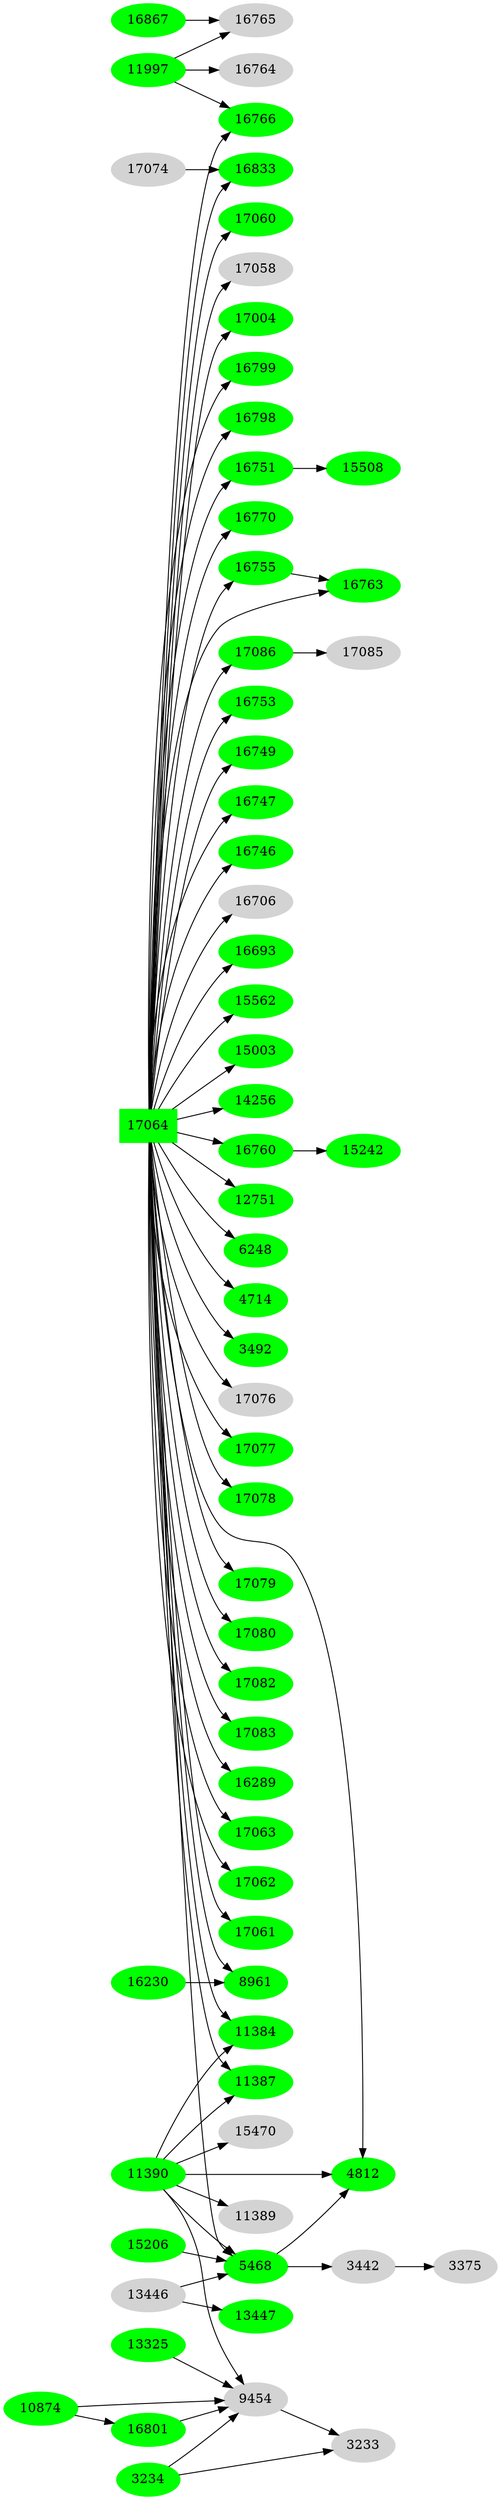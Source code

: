 digraph G {
graph [URL="http://bugs.webkit.org/query.cgi", rankdir=LR]
node [URL="http://bugs.webkit.org/show_bug.cgi?id=\N", style=filled, color=lightgrey]
17064 -> 17063
17064 -> 17062
17064 -> 17061
17064 -> 17060
17064 -> 17058
17064 -> 17004
17064 -> 16833
17064 -> 16799
17064 -> 16798
17064 -> 16770
17064 -> 16766
17064 -> 16763
17064 -> 16760
17064 -> 16755
17064 -> 16753
17064 -> 16751
17064 -> 16749
17064 -> 16747
17064 -> 16746
17064 -> 16706
17064 -> 16693
17064 -> 15562
17064 -> 15003
17064 -> 14256
17064 -> 12751
17064 -> 11387
17064 -> 11384
17064 -> 8961
17064 -> 6248
17064 -> 5468
17064 -> 4812
17064 -> 4714
17064 -> 3492
17064 -> 17076
17064 -> 17077
17064 -> 17078
17064 -> 17079
17064 -> 17080
17064 -> 17082
17064 -> 17083
17064 -> 17086
17064 -> 16289
17074 -> 16833
11997 -> 16766
16755 -> 16763
16760 -> 15242
16751 -> 15508
11390 -> 11387
11390 -> 11384
16230 -> 8961
13446 -> 5468
5468 -> 3442
15206 -> 5468
5468 -> 4812
11390 -> 5468
11390 -> 4812
17086 -> 17085
11997 -> 16765
11997 -> 16764
11390 -> 11389
11390 -> 9454
11390 -> 15470
13446 -> 13447
3442 -> 3375
16867 -> 16765
3234 -> 9454
13325 -> 9454
10874 -> 9454
9454 -> 3233
16801 -> 9454
3234 -> 3233
10874 -> 16801
3233
15206 [color=green]
12751 [color=green]
16760 [color=green]
16746 [color=green]
16693 [color=green]
16799 [color=green]
16798 [color=green]
16766 [color=green]
17074
16747 [color=green]
16755 [color=green]
4714 [color=green]
17080 [color=green]
17004 [color=green]
16751 [color=green]
17063 [color=green]
15003 [color=green]
5468 [color=green]
16867 [color=green]
17060 [color=green]
8961 [color=green]
14256 [color=green]
15508 [color=green]
17061 [color=green]
11997 [color=green]
17083 [color=green]
16230 [color=green]
3442
13325 [color=green]
13446
4812 [color=green]
11384 [color=green]
17078 [color=green]
17085
11390 [color=green]
15470
13447 [color=green]
10874 [color=green]
17062 [color=green]
17064 [shape=box,color=green]
17086 [color=green]
16765
15562 [color=green]
17079 [color=green]
17058
3375
16753 [color=green]
3492 [color=green]
17077 [color=green]
11389
16801 [color=green]
17076
17082 [color=green]
16763 [color=green]
16289 [color=green]
16764
6248 [color=green]
16749 [color=green]
9454
15242 [color=green]
16770 [color=green]
11387 [color=green]
16706
16833 [color=green]
3234 [color=green]
}
